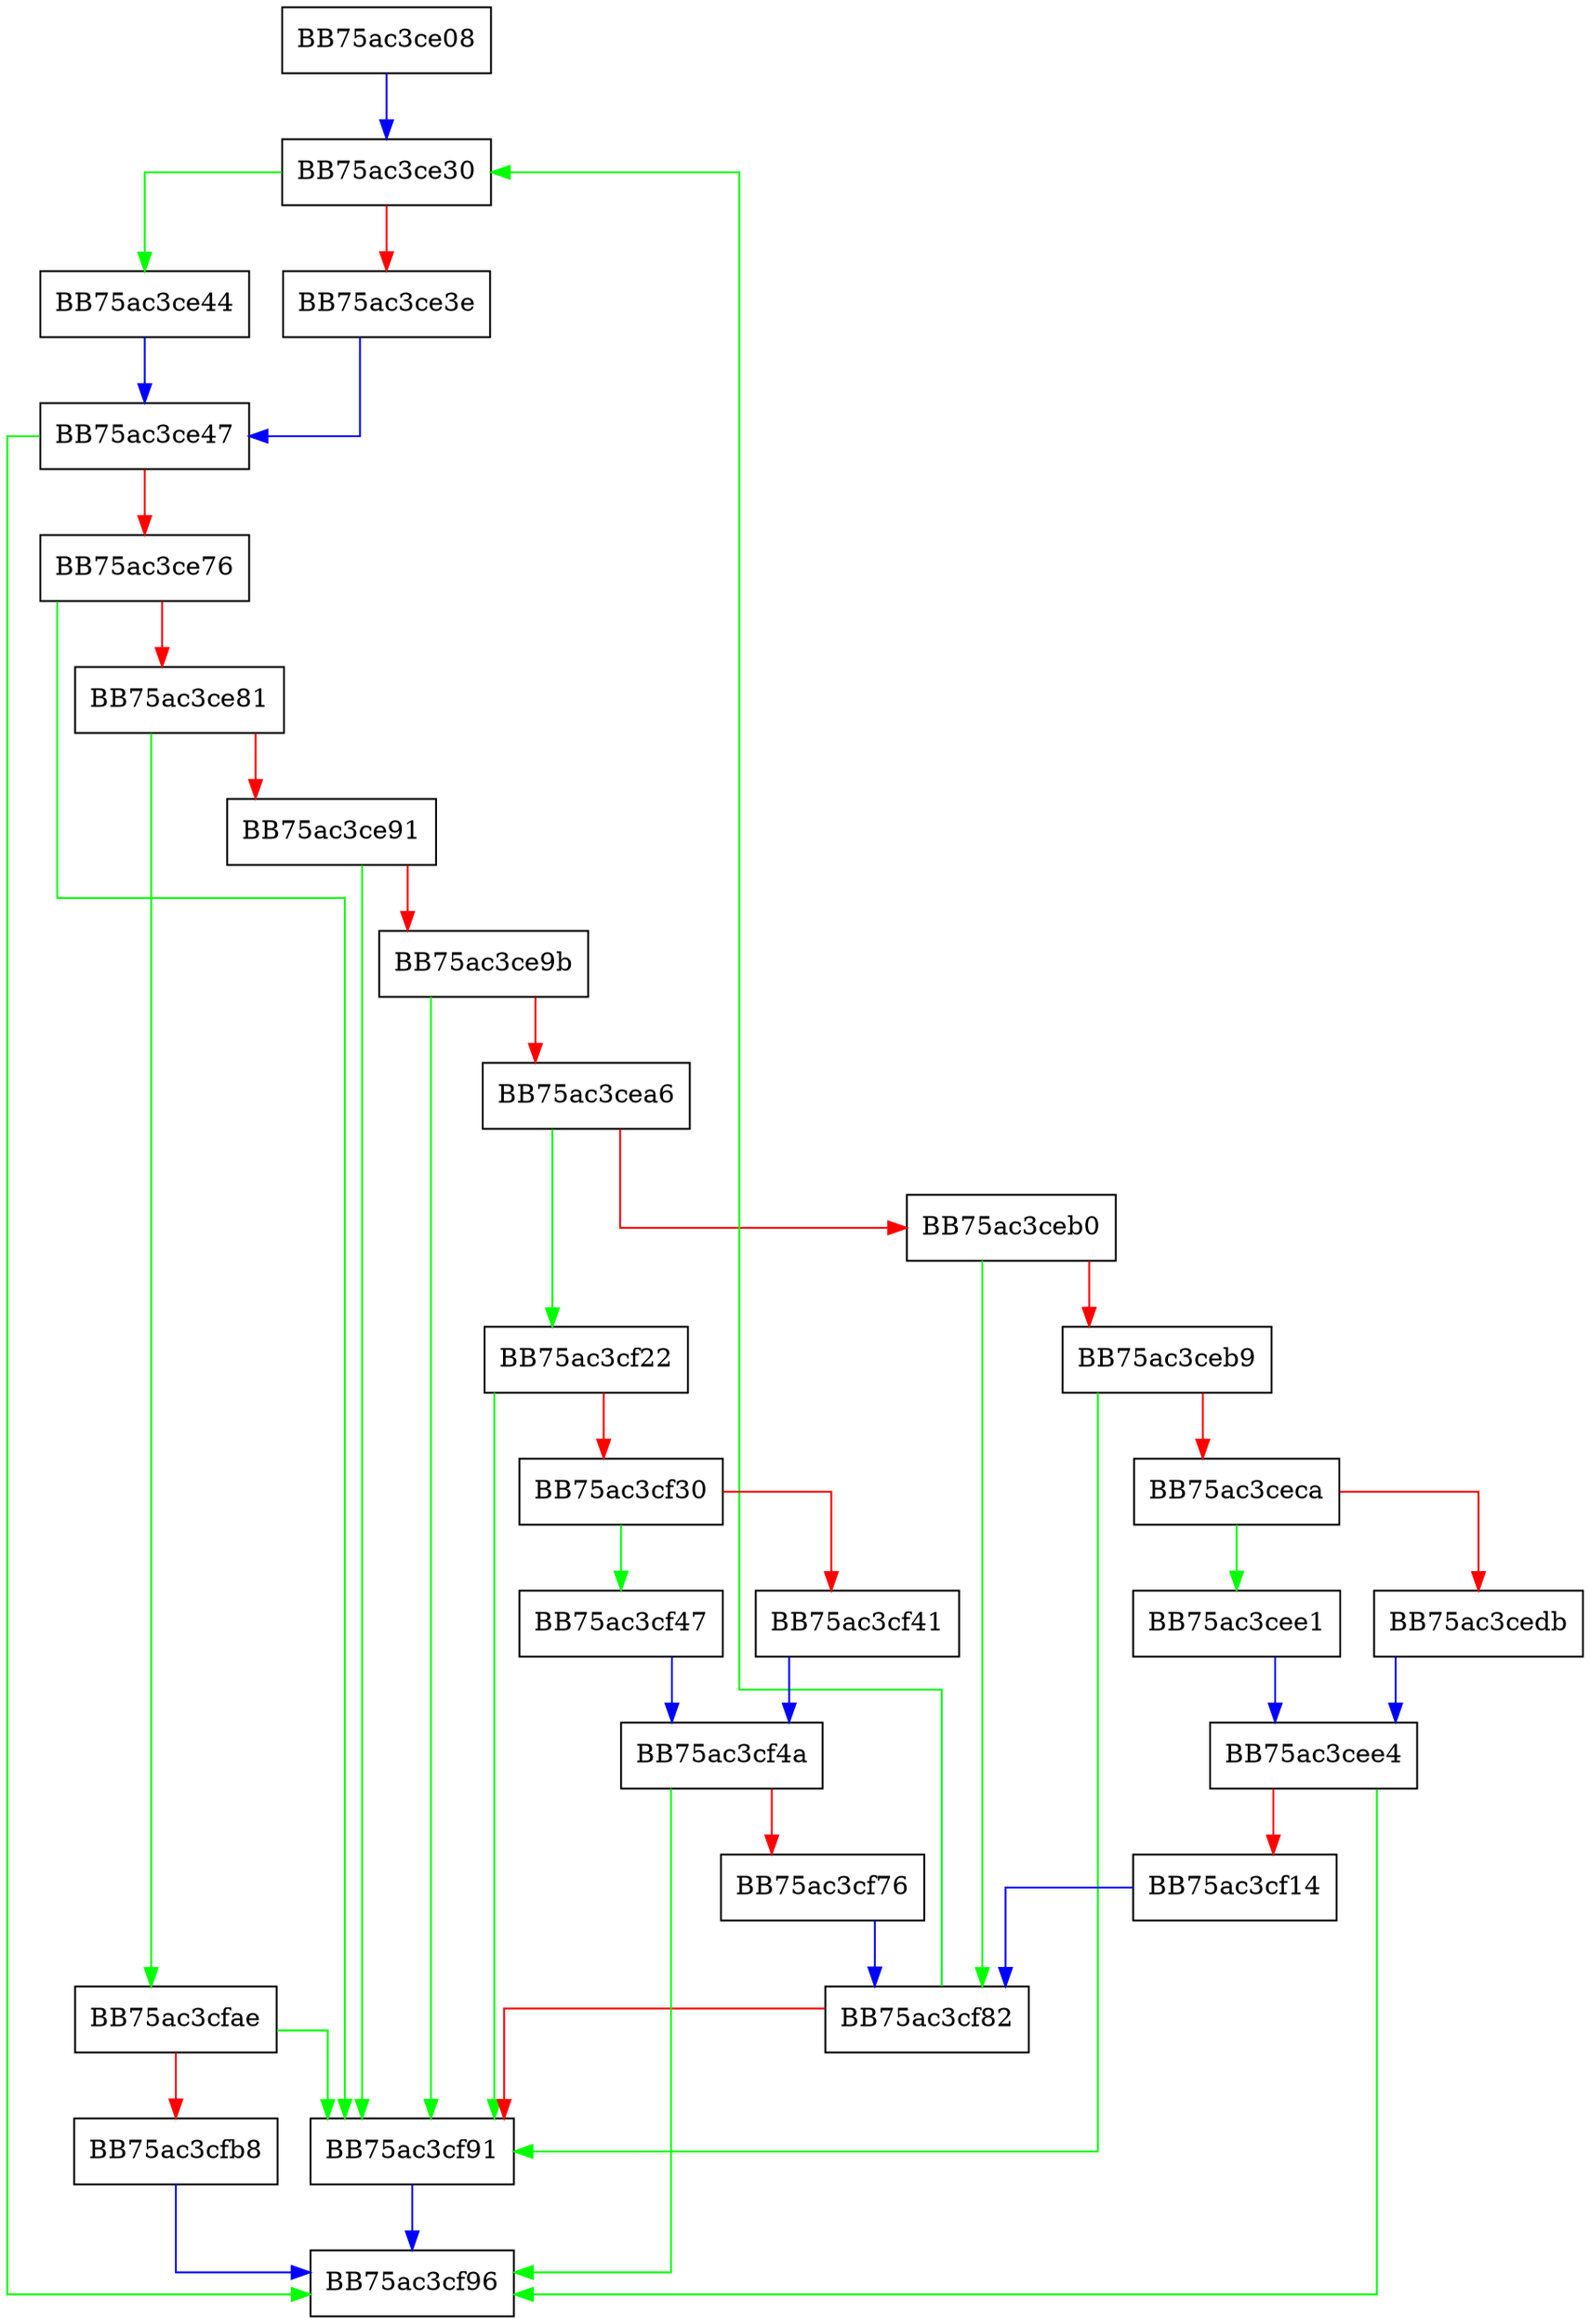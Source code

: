 digraph ParseExtendedHeaders {
  node [shape="box"];
  graph [splines=ortho];
  BB75ac3ce08 -> BB75ac3ce30 [color="blue"];
  BB75ac3ce30 -> BB75ac3ce44 [color="green"];
  BB75ac3ce30 -> BB75ac3ce3e [color="red"];
  BB75ac3ce3e -> BB75ac3ce47 [color="blue"];
  BB75ac3ce44 -> BB75ac3ce47 [color="blue"];
  BB75ac3ce47 -> BB75ac3cf96 [color="green"];
  BB75ac3ce47 -> BB75ac3ce76 [color="red"];
  BB75ac3ce76 -> BB75ac3cf91 [color="green"];
  BB75ac3ce76 -> BB75ac3ce81 [color="red"];
  BB75ac3ce81 -> BB75ac3cfae [color="green"];
  BB75ac3ce81 -> BB75ac3ce91 [color="red"];
  BB75ac3ce91 -> BB75ac3cf91 [color="green"];
  BB75ac3ce91 -> BB75ac3ce9b [color="red"];
  BB75ac3ce9b -> BB75ac3cf91 [color="green"];
  BB75ac3ce9b -> BB75ac3cea6 [color="red"];
  BB75ac3cea6 -> BB75ac3cf22 [color="green"];
  BB75ac3cea6 -> BB75ac3ceb0 [color="red"];
  BB75ac3ceb0 -> BB75ac3cf82 [color="green"];
  BB75ac3ceb0 -> BB75ac3ceb9 [color="red"];
  BB75ac3ceb9 -> BB75ac3cf91 [color="green"];
  BB75ac3ceb9 -> BB75ac3ceca [color="red"];
  BB75ac3ceca -> BB75ac3cee1 [color="green"];
  BB75ac3ceca -> BB75ac3cedb [color="red"];
  BB75ac3cedb -> BB75ac3cee4 [color="blue"];
  BB75ac3cee1 -> BB75ac3cee4 [color="blue"];
  BB75ac3cee4 -> BB75ac3cf96 [color="green"];
  BB75ac3cee4 -> BB75ac3cf14 [color="red"];
  BB75ac3cf14 -> BB75ac3cf82 [color="blue"];
  BB75ac3cf22 -> BB75ac3cf91 [color="green"];
  BB75ac3cf22 -> BB75ac3cf30 [color="red"];
  BB75ac3cf30 -> BB75ac3cf47 [color="green"];
  BB75ac3cf30 -> BB75ac3cf41 [color="red"];
  BB75ac3cf41 -> BB75ac3cf4a [color="blue"];
  BB75ac3cf47 -> BB75ac3cf4a [color="blue"];
  BB75ac3cf4a -> BB75ac3cf96 [color="green"];
  BB75ac3cf4a -> BB75ac3cf76 [color="red"];
  BB75ac3cf76 -> BB75ac3cf82 [color="blue"];
  BB75ac3cf82 -> BB75ac3ce30 [color="green"];
  BB75ac3cf82 -> BB75ac3cf91 [color="red"];
  BB75ac3cf91 -> BB75ac3cf96 [color="blue"];
  BB75ac3cfae -> BB75ac3cf91 [color="green"];
  BB75ac3cfae -> BB75ac3cfb8 [color="red"];
  BB75ac3cfb8 -> BB75ac3cf96 [color="blue"];
}